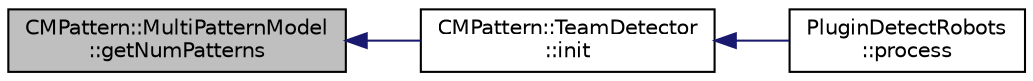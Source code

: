 digraph "CMPattern::MultiPatternModel::getNumPatterns"
{
 // INTERACTIVE_SVG=YES
  edge [fontname="Helvetica",fontsize="10",labelfontname="Helvetica",labelfontsize="10"];
  node [fontname="Helvetica",fontsize="10",shape=record];
  rankdir="LR";
  Node1 [label="CMPattern::MultiPatternModel\l::getNumPatterns",height=0.2,width=0.4,color="black", fillcolor="grey75", style="filled", fontcolor="black"];
  Node1 -> Node2 [dir="back",color="midnightblue",fontsize="10",style="solid",fontname="Helvetica"];
  Node2 [label="CMPattern::TeamDetector\l::init",height=0.2,width=0.4,color="black", fillcolor="white", style="filled",URL="$d2/dbb/class_c_m_pattern_1_1_team_detector.html#a2fec71a2c4f6e948c8ed879c95734b3f"];
  Node2 -> Node3 [dir="back",color="midnightblue",fontsize="10",style="solid",fontname="Helvetica"];
  Node3 [label="PluginDetectRobots\l::process",height=0.2,width=0.4,color="black", fillcolor="white", style="filled",URL="$de/d27/class_plugin_detect_robots.html#adcea998497d6d8c3de23ec75f993d3dc"];
}
